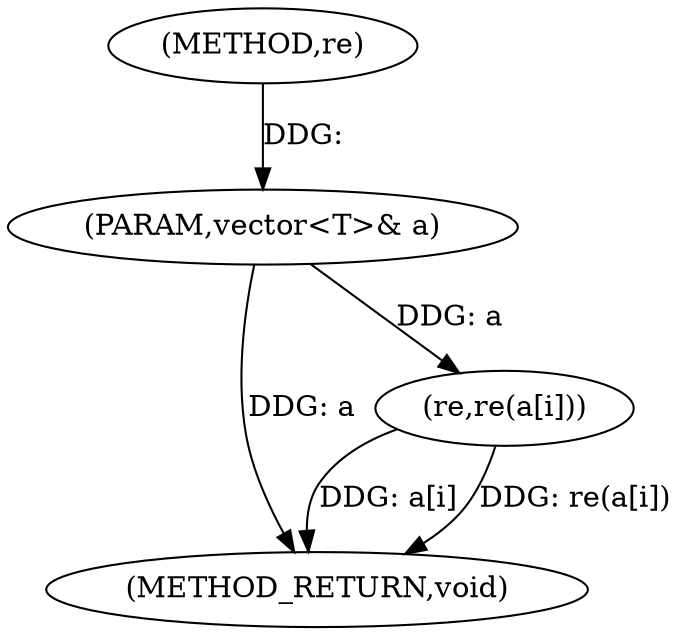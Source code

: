digraph "re" {  
"1000173" [label = "(METHOD,re)" ]
"1000180" [label = "(METHOD_RETURN,void)" ]
"1000174" [label = "(PARAM,vector<T>& a)" ]
"1000176" [label = "(re,re(a[i]))" ]
  "1000174" -> "1000180"  [ label = "DDG: a"] 
  "1000176" -> "1000180"  [ label = "DDG: a[i]"] 
  "1000176" -> "1000180"  [ label = "DDG: re(a[i])"] 
  "1000173" -> "1000174"  [ label = "DDG: "] 
  "1000174" -> "1000176"  [ label = "DDG: a"] 
}
